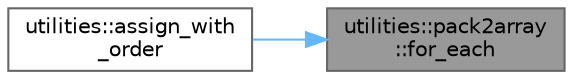 digraph "utilities::pack2array::for_each"
{
 // INTERACTIVE_SVG=YES
 // LATEX_PDF_SIZE
  bgcolor="transparent";
  edge [fontname=Helvetica,fontsize=10,labelfontname=Helvetica,labelfontsize=10];
  node [fontname=Helvetica,fontsize=10,shape=box,height=0.2,width=0.4];
  rankdir="RL";
  Node1 [label="utilities::pack2array\l::for_each",height=0.2,width=0.4,color="gray40", fillcolor="grey60", style="filled", fontcolor="black",tooltip=" "];
  Node1 -> Node2 [dir="back",color="steelblue1",style="solid"];
  Node2 [label="utilities::assign_with\l_order",height=0.2,width=0.4,color="grey40", fillcolor="white", style="filled",URL="$namespaceutilities.html#a2ab88d0a656f1609a891e9ea35ce185e",tooltip=" "];
}
